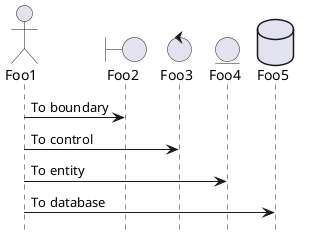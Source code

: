 ' sequence diagram
@startuml
hide footbox
actor Foo1
boundary Foo2
control Foo3
entity Foo4
database Foo5
Foo1 -> Foo2 : To boundary
Foo1 -> Foo3 : To control
Foo1 -> Foo4 : To entity
Foo1 -> Foo5 : To database
@enduml
